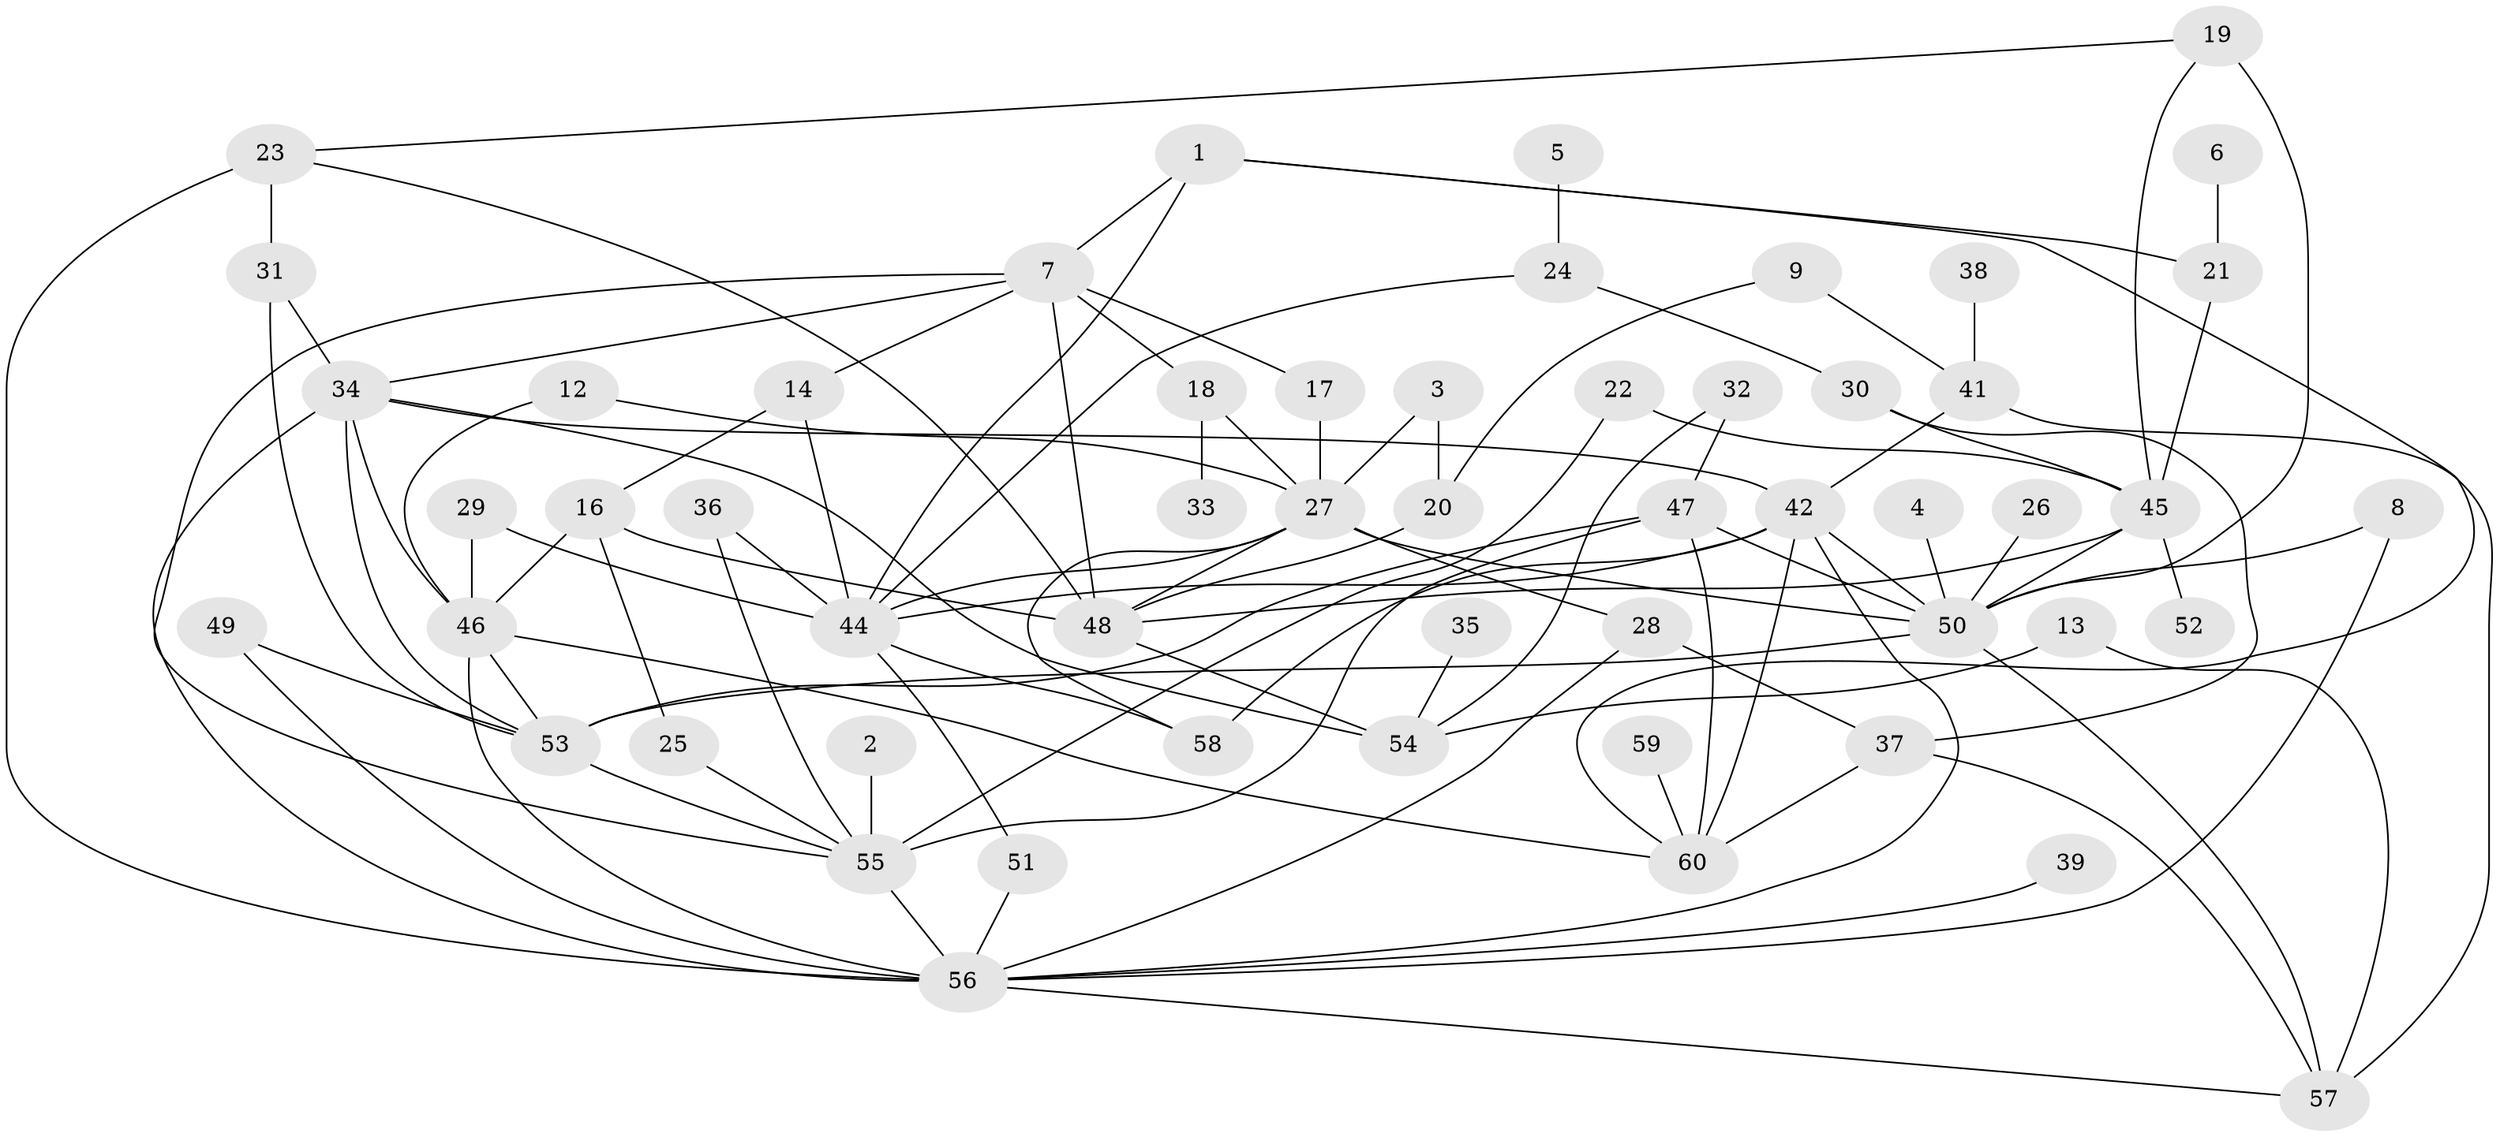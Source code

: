 // original degree distribution, {3: 0.26229508196721313, 1: 0.20491803278688525, 4: 0.1557377049180328, 2: 0.20491803278688525, 5: 0.09016393442622951, 6: 0.01639344262295082, 0: 0.040983606557377046, 7: 0.01639344262295082, 8: 0.00819672131147541}
// Generated by graph-tools (version 1.1) at 2025/49/03/09/25 03:49:03]
// undirected, 55 vertices, 102 edges
graph export_dot {
graph [start="1"]
  node [color=gray90,style=filled];
  1;
  2;
  3;
  4;
  5;
  6;
  7;
  8;
  9;
  12;
  13;
  14;
  16;
  17;
  18;
  19;
  20;
  21;
  22;
  23;
  24;
  25;
  26;
  27;
  28;
  29;
  30;
  31;
  32;
  33;
  34;
  35;
  36;
  37;
  38;
  39;
  41;
  42;
  44;
  45;
  46;
  47;
  48;
  49;
  50;
  51;
  52;
  53;
  54;
  55;
  56;
  57;
  58;
  59;
  60;
  1 -- 7 [weight=1.0];
  1 -- 21 [weight=1.0];
  1 -- 44 [weight=1.0];
  1 -- 60 [weight=1.0];
  2 -- 55 [weight=1.0];
  3 -- 20 [weight=1.0];
  3 -- 27 [weight=1.0];
  4 -- 50 [weight=1.0];
  5 -- 24 [weight=1.0];
  6 -- 21 [weight=1.0];
  7 -- 14 [weight=1.0];
  7 -- 17 [weight=1.0];
  7 -- 18 [weight=1.0];
  7 -- 34 [weight=1.0];
  7 -- 48 [weight=1.0];
  7 -- 55 [weight=1.0];
  8 -- 50 [weight=1.0];
  8 -- 56 [weight=1.0];
  9 -- 20 [weight=1.0];
  9 -- 41 [weight=1.0];
  12 -- 27 [weight=1.0];
  12 -- 46 [weight=1.0];
  13 -- 54 [weight=1.0];
  13 -- 57 [weight=1.0];
  14 -- 16 [weight=1.0];
  14 -- 44 [weight=1.0];
  16 -- 25 [weight=1.0];
  16 -- 46 [weight=1.0];
  16 -- 48 [weight=1.0];
  17 -- 27 [weight=1.0];
  18 -- 27 [weight=1.0];
  18 -- 33 [weight=1.0];
  19 -- 23 [weight=1.0];
  19 -- 45 [weight=1.0];
  19 -- 50 [weight=2.0];
  20 -- 48 [weight=1.0];
  21 -- 45 [weight=1.0];
  22 -- 45 [weight=1.0];
  22 -- 55 [weight=1.0];
  23 -- 31 [weight=1.0];
  23 -- 48 [weight=1.0];
  23 -- 56 [weight=2.0];
  24 -- 30 [weight=1.0];
  24 -- 44 [weight=1.0];
  25 -- 55 [weight=1.0];
  26 -- 50 [weight=1.0];
  27 -- 28 [weight=1.0];
  27 -- 44 [weight=1.0];
  27 -- 48 [weight=1.0];
  27 -- 50 [weight=1.0];
  27 -- 58 [weight=1.0];
  28 -- 37 [weight=1.0];
  28 -- 56 [weight=1.0];
  29 -- 44 [weight=1.0];
  29 -- 46 [weight=1.0];
  30 -- 37 [weight=1.0];
  30 -- 45 [weight=1.0];
  31 -- 34 [weight=1.0];
  31 -- 53 [weight=1.0];
  32 -- 47 [weight=1.0];
  32 -- 54 [weight=1.0];
  34 -- 42 [weight=1.0];
  34 -- 46 [weight=1.0];
  34 -- 53 [weight=1.0];
  34 -- 54 [weight=1.0];
  34 -- 56 [weight=1.0];
  35 -- 54 [weight=1.0];
  36 -- 44 [weight=1.0];
  36 -- 55 [weight=1.0];
  37 -- 57 [weight=1.0];
  37 -- 60 [weight=1.0];
  38 -- 41 [weight=1.0];
  39 -- 56 [weight=1.0];
  41 -- 42 [weight=1.0];
  41 -- 57 [weight=1.0];
  42 -- 44 [weight=1.0];
  42 -- 50 [weight=1.0];
  42 -- 56 [weight=1.0];
  42 -- 58 [weight=1.0];
  42 -- 60 [weight=1.0];
  44 -- 51 [weight=1.0];
  44 -- 58 [weight=1.0];
  45 -- 48 [weight=1.0];
  45 -- 50 [weight=1.0];
  45 -- 52 [weight=1.0];
  46 -- 53 [weight=1.0];
  46 -- 56 [weight=1.0];
  46 -- 60 [weight=1.0];
  47 -- 50 [weight=1.0];
  47 -- 53 [weight=1.0];
  47 -- 55 [weight=2.0];
  47 -- 60 [weight=1.0];
  48 -- 54 [weight=1.0];
  49 -- 53 [weight=1.0];
  49 -- 56 [weight=1.0];
  50 -- 53 [weight=1.0];
  50 -- 57 [weight=1.0];
  51 -- 56 [weight=1.0];
  53 -- 55 [weight=1.0];
  55 -- 56 [weight=1.0];
  56 -- 57 [weight=1.0];
  59 -- 60 [weight=1.0];
}
